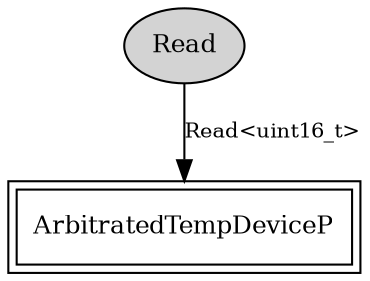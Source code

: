 digraph "tos.sensorboards.mda100.TempC" {
  n0x2ace834b0740 [shape=ellipse, style=filled, label="Read", fontsize=12];
  "ArbitratedTempDeviceP" [fontsize=12, shape=box,peripheries=2, URL="../chtml/tos.sensorboards.mda100.ArbitratedTempDeviceP.html"];
  "n0x2ace834b0740" -> "ArbitratedTempDeviceP" [label="Read<uint16_t>", URL="../ihtml/tos.interfaces.Read.html", fontsize=10];
}
